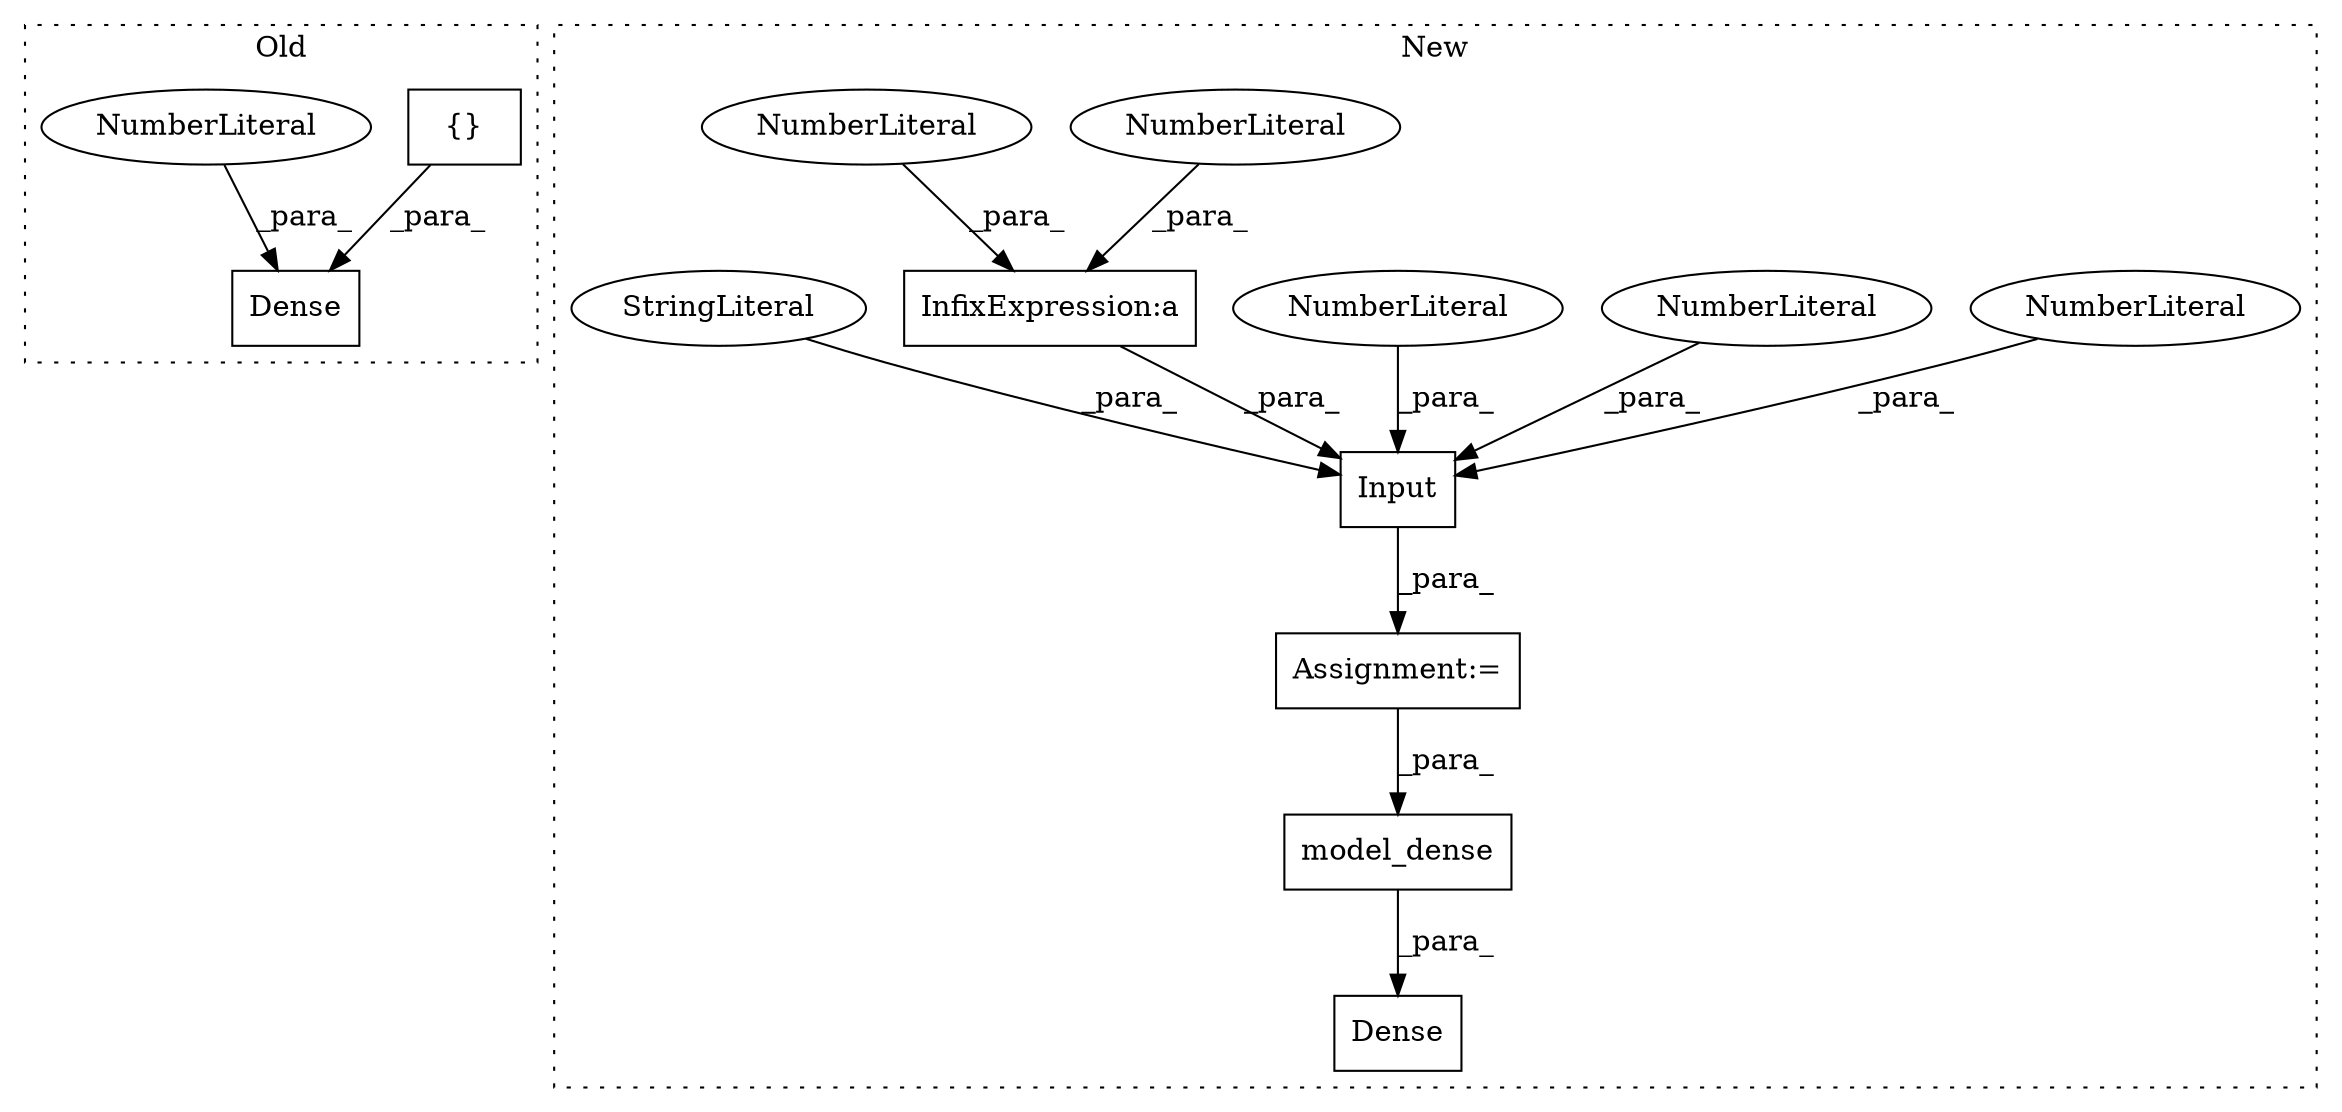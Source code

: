 digraph G {
subgraph cluster0 {
1 [label="{}" a="4" s="11905,11917" l="1,1" shape="box"];
10 [label="Dense" a="32" s="11882,11918" l="6,1" shape="box"];
11 [label="NumberLiteral" a="34" s="11888" l="2" shape="ellipse"];
label = "Old";
style="dotted";
}
subgraph cluster1 {
2 [label="model_dense" a="32" s="11698,11734" l="12,1" shape="box"];
3 [label="InfixExpression:a" a="27" s="11614" l="3" shape="box"];
4 [label="Input" a="32" s="11597,11635" l="6,1" shape="box"];
5 [label="NumberLiteral" a="34" s="11608" l="2" shape="ellipse"];
6 [label="NumberLiteral" a="34" s="11617" l="3" shape="ellipse"];
7 [label="NumberLiteral" a="34" s="11603" l="1" shape="ellipse"];
8 [label="NumberLiteral" a="34" s="11605" l="2" shape="ellipse"];
9 [label="NumberLiteral" a="34" s="11611" l="3" shape="ellipse"];
12 [label="Dense" a="32" s="11748,11757" l="6,1" shape="box"];
13 [label="Assignment:=" a="7" s="11596" l="1" shape="box"];
14 [label="StringLiteral" a="45" s="11621" l="14" shape="ellipse"];
label = "New";
style="dotted";
}
1 -> 10 [label="_para_"];
2 -> 12 [label="_para_"];
3 -> 4 [label="_para_"];
4 -> 13 [label="_para_"];
5 -> 4 [label="_para_"];
6 -> 3 [label="_para_"];
7 -> 4 [label="_para_"];
8 -> 4 [label="_para_"];
9 -> 3 [label="_para_"];
11 -> 10 [label="_para_"];
13 -> 2 [label="_para_"];
14 -> 4 [label="_para_"];
}